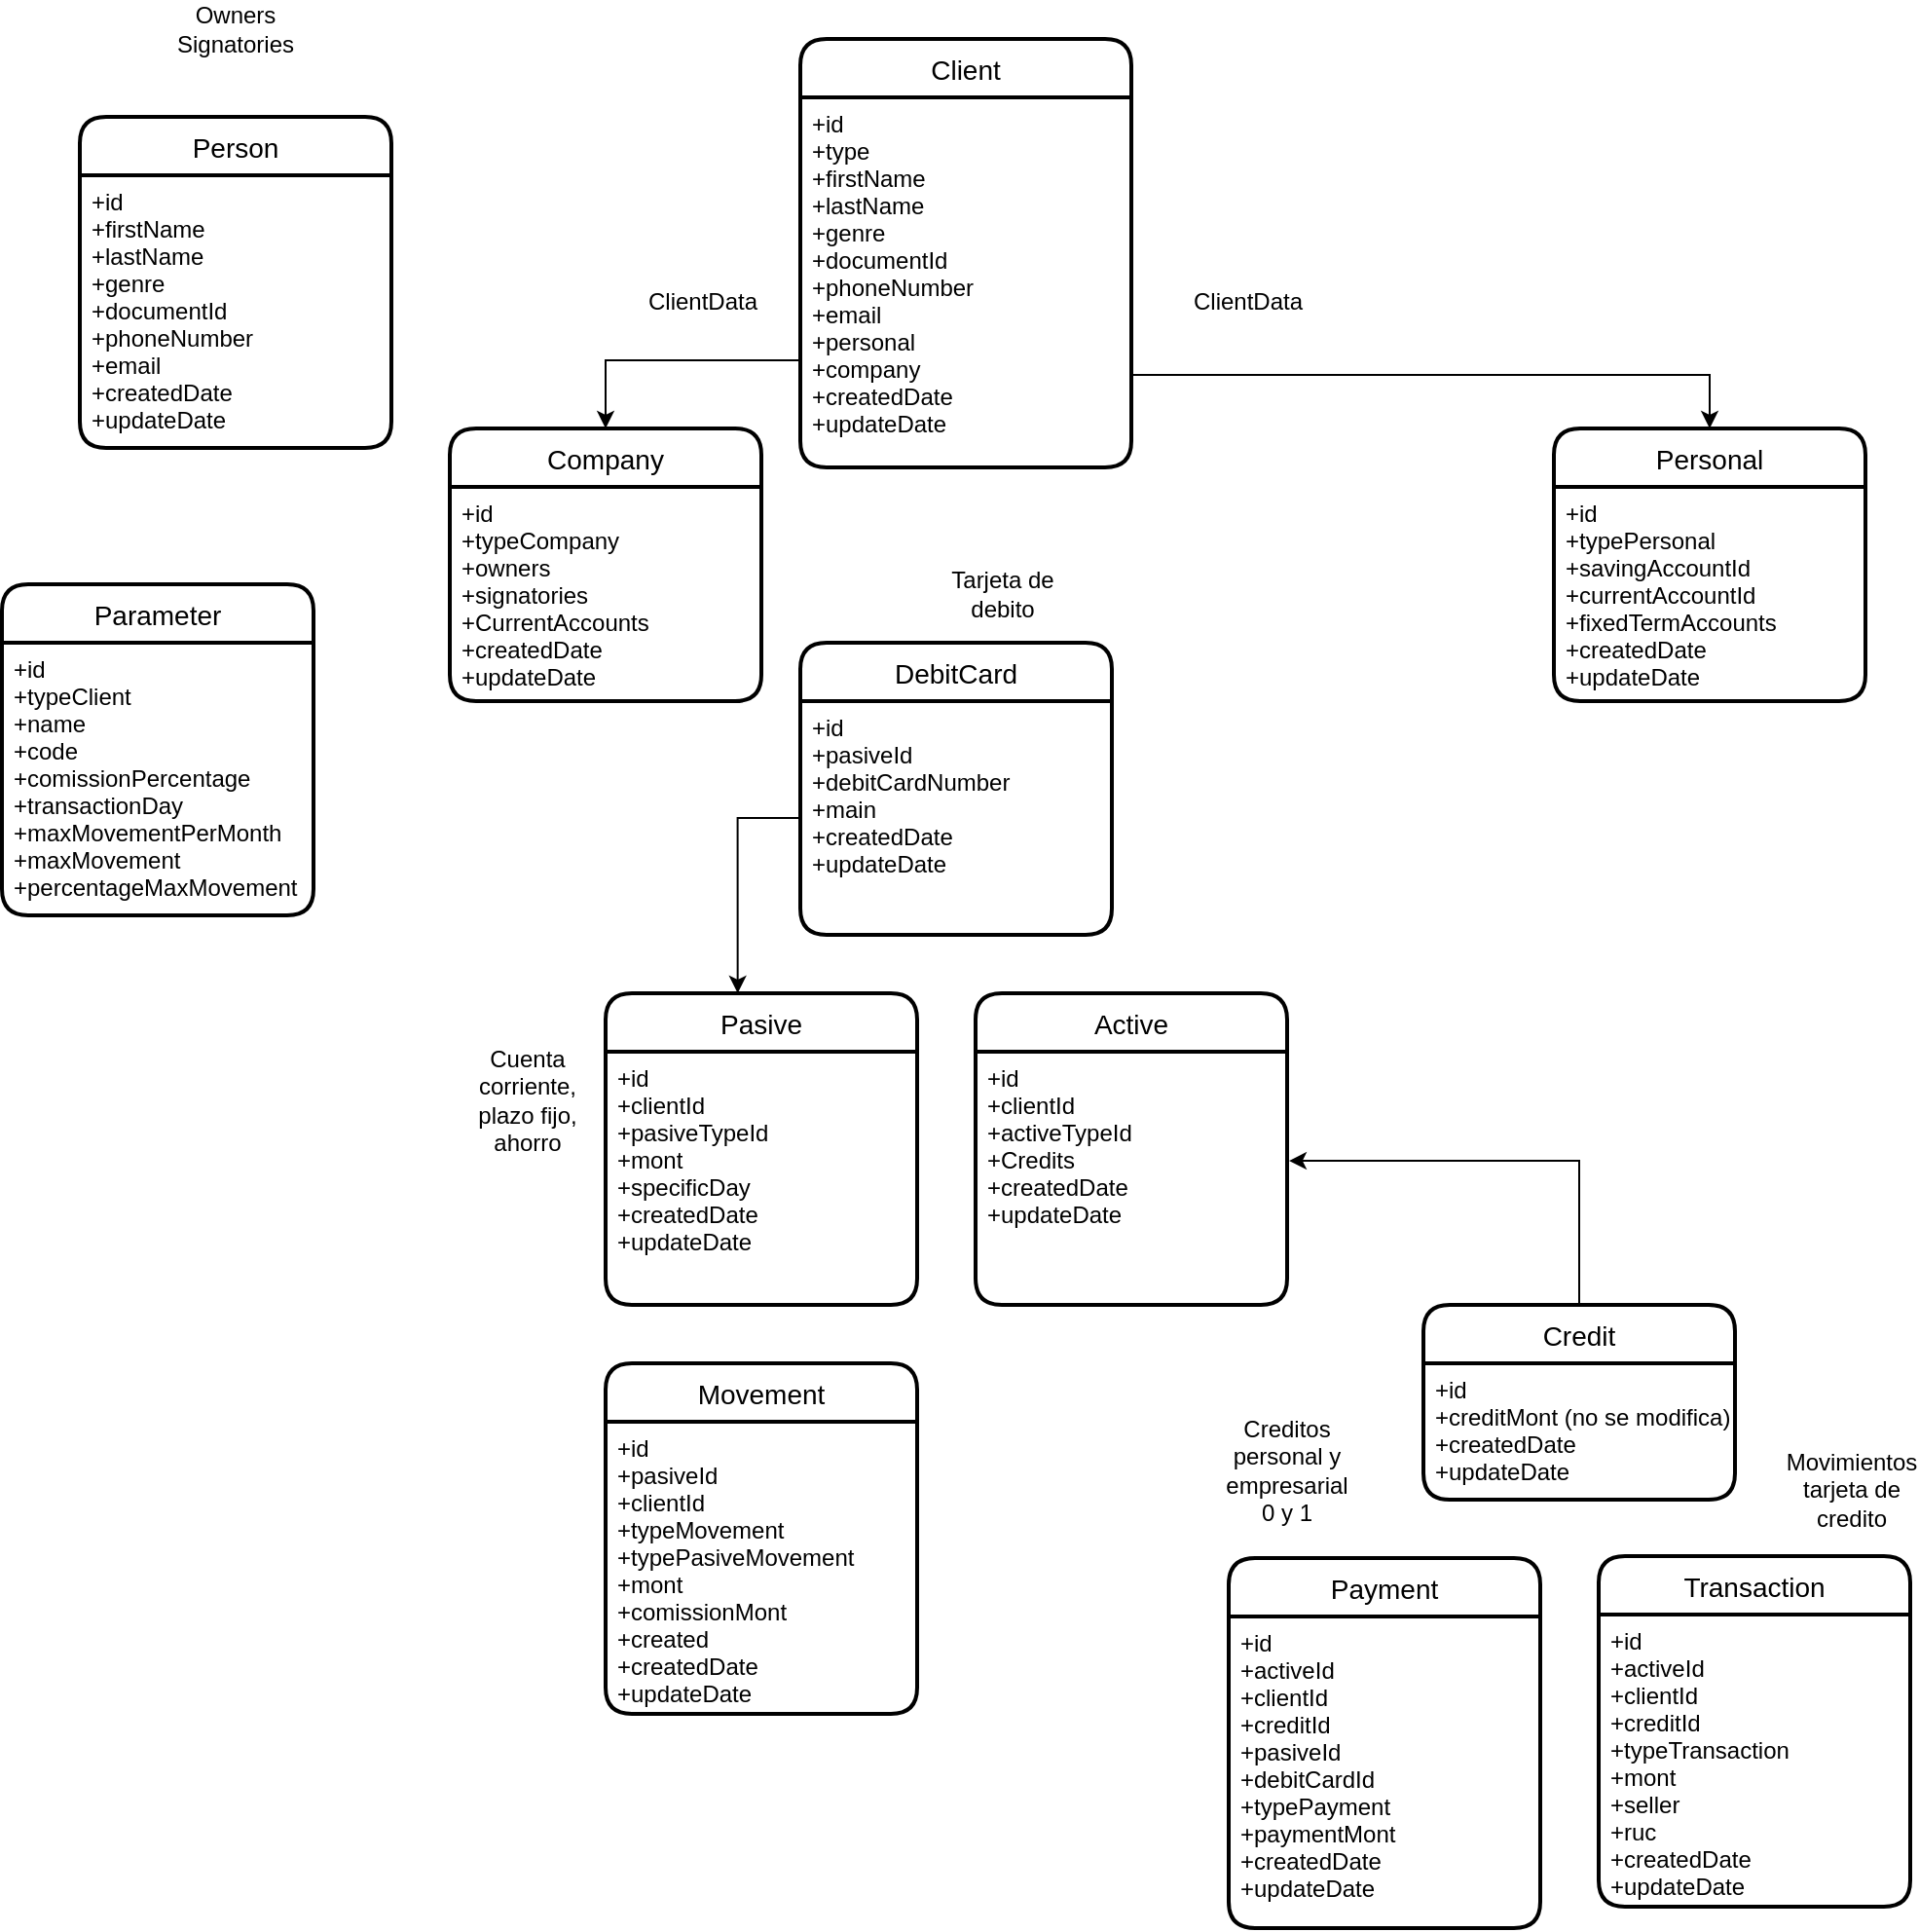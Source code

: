 <mxfile version="20.2.7" type="device" pages="4"><diagram id="omuaSJ0siyAIKUqH3UHu" name="Datos"><mxGraphModel dx="1935" dy="482" grid="1" gridSize="10" guides="1" tooltips="1" connect="1" arrows="1" fold="1" page="1" pageScale="1" pageWidth="827" pageHeight="1169" math="0" shadow="0"><root><mxCell id="0"/><mxCell id="1" parent="0"/><mxCell id="ndhe0c6cEdrRtykfHeMX-81" style="edgeStyle=orthogonalEdgeStyle;rounded=0;orthogonalLoop=1;jettySize=auto;html=1;exitX=0;exitY=0.75;exitDx=0;exitDy=0;entryX=0.5;entryY=0;entryDx=0;entryDy=0;" parent="1" source="ndhe0c6cEdrRtykfHeMX-49" target="ndhe0c6cEdrRtykfHeMX-76" edge="1"><mxGeometry relative="1" as="geometry"/></mxCell><mxCell id="ndhe0c6cEdrRtykfHeMX-49" value="Client" style="swimlane;childLayout=stackLayout;horizontal=1;startSize=30;horizontalStack=0;rounded=1;fontSize=14;fontStyle=0;strokeWidth=2;resizeParent=0;resizeLast=1;shadow=0;dashed=0;align=center;" parent="1" vertex="1"><mxGeometry x="280" y="210" width="170" height="220" as="geometry"/></mxCell><mxCell id="ndhe0c6cEdrRtykfHeMX-50" value="+id&#10;+type&#10;+firstName&#10;+lastName&#10;+genre&#10;+documentId&#10;+phoneNumber&#10;+email&#10;+personal&#10;+company&#10;+createdDate&#10;+updateDate&#10;" style="align=left;strokeColor=none;fillColor=none;spacingLeft=4;fontSize=12;verticalAlign=top;resizable=0;rotatable=0;part=1;" parent="ndhe0c6cEdrRtykfHeMX-49" vertex="1"><mxGeometry y="30" width="170" height="190" as="geometry"/></mxCell><mxCell id="-ac5fcYnfzVn6MVyRu91-4" style="edgeStyle=orthogonalEdgeStyle;rounded=0;orthogonalLoop=1;jettySize=auto;html=1;exitX=0.5;exitY=0;exitDx=0;exitDy=0;entryX=1.006;entryY=0.431;entryDx=0;entryDy=0;entryPerimeter=0;" parent="1" source="ndhe0c6cEdrRtykfHeMX-58" target="ndhe0c6cEdrRtykfHeMX-66" edge="1"><mxGeometry relative="1" as="geometry"/></mxCell><mxCell id="ndhe0c6cEdrRtykfHeMX-58" value="Credit" style="swimlane;childLayout=stackLayout;horizontal=1;startSize=30;horizontalStack=0;rounded=1;fontSize=14;fontStyle=0;strokeWidth=2;resizeParent=0;resizeLast=1;shadow=0;dashed=0;align=center;" parent="1" vertex="1"><mxGeometry x="600" y="860" width="160" height="100" as="geometry"/></mxCell><mxCell id="ndhe0c6cEdrRtykfHeMX-59" value="+id&#10;+creditMont (no se modifica)&#10;+createdDate&#10;+updateDate" style="align=left;strokeColor=none;fillColor=none;spacingLeft=4;fontSize=12;verticalAlign=top;resizable=0;rotatable=0;part=1;" parent="ndhe0c6cEdrRtykfHeMX-58" vertex="1"><mxGeometry y="30" width="160" height="70" as="geometry"/></mxCell><mxCell id="ndhe0c6cEdrRtykfHeMX-65" value="Active" style="swimlane;childLayout=stackLayout;horizontal=1;startSize=30;horizontalStack=0;rounded=1;fontSize=14;fontStyle=0;strokeWidth=2;resizeParent=0;resizeLast=1;shadow=0;dashed=0;align=center;fillColor=#FFFFFF;" parent="1" vertex="1"><mxGeometry x="370" y="700" width="160" height="160" as="geometry"/></mxCell><mxCell id="ndhe0c6cEdrRtykfHeMX-66" value="+id&#10;+clientId&#10;+activeTypeId&#10;+Credits&#10;+createdDate&#10;+updateDate&#10;" style="align=left;strokeColor=none;fillColor=none;spacingLeft=4;fontSize=12;verticalAlign=top;resizable=0;rotatable=0;part=1;" parent="ndhe0c6cEdrRtykfHeMX-65" vertex="1"><mxGeometry y="30" width="160" height="130" as="geometry"/></mxCell><mxCell id="ndhe0c6cEdrRtykfHeMX-69" value="Pasive" style="swimlane;childLayout=stackLayout;horizontal=1;startSize=30;horizontalStack=0;rounded=1;fontSize=14;fontStyle=0;strokeWidth=2;resizeParent=0;resizeLast=1;shadow=0;dashed=0;align=center;fillColor=#FFFFFF;" parent="1" vertex="1"><mxGeometry x="180" y="700" width="160" height="160" as="geometry"/></mxCell><mxCell id="ndhe0c6cEdrRtykfHeMX-70" value="+id&#10;+clientId&#10;+pasiveTypeId&#10;+mont&#10;+specificDay&#10;+createdDate&#10;+updateDate&#10;" style="align=left;strokeColor=none;fillColor=none;spacingLeft=4;fontSize=12;verticalAlign=top;resizable=0;rotatable=0;part=1;" parent="ndhe0c6cEdrRtykfHeMX-69" vertex="1"><mxGeometry y="30" width="160" height="130" as="geometry"/></mxCell><mxCell id="ndhe0c6cEdrRtykfHeMX-71" value="Movement" style="swimlane;childLayout=stackLayout;horizontal=1;startSize=30;horizontalStack=0;rounded=1;fontSize=14;fontStyle=0;strokeWidth=2;resizeParent=0;resizeLast=1;shadow=0;dashed=0;align=center;fillColor=#FFFFFF;" parent="1" vertex="1"><mxGeometry x="180" y="890" width="160" height="180" as="geometry"/></mxCell><mxCell id="ndhe0c6cEdrRtykfHeMX-72" value="+id&#10;+pasiveId&#10;+clientId&#10;+typeMovement&#10;+typePasiveMovement&#10;+mont&#10;+comissionMont&#10;+created&#10;+createdDate&#10;+updateDate" style="align=left;strokeColor=none;fillColor=none;spacingLeft=4;fontSize=12;verticalAlign=top;resizable=0;rotatable=0;part=1;" parent="ndhe0c6cEdrRtykfHeMX-71" vertex="1"><mxGeometry y="30" width="160" height="150" as="geometry"/></mxCell><mxCell id="ndhe0c6cEdrRtykfHeMX-76" value="Company" style="swimlane;childLayout=stackLayout;horizontal=1;startSize=30;horizontalStack=0;rounded=1;fontSize=14;fontStyle=0;strokeWidth=2;resizeParent=0;resizeLast=1;shadow=0;dashed=0;align=center;fillColor=#FFFFFF;" parent="1" vertex="1"><mxGeometry x="100" y="410" width="160" height="140" as="geometry"/></mxCell><mxCell id="ndhe0c6cEdrRtykfHeMX-77" value="+id&#10;+typeCompany&#10;+owners&#10;+signatories&#10;+CurrentAccounts&#10;+createdDate&#10;+updateDate" style="align=left;strokeColor=none;fillColor=none;spacingLeft=4;fontSize=12;verticalAlign=top;resizable=0;rotatable=0;part=1;" parent="ndhe0c6cEdrRtykfHeMX-76" vertex="1"><mxGeometry y="30" width="160" height="110" as="geometry"/></mxCell><mxCell id="ndhe0c6cEdrRtykfHeMX-78" value="Personal" style="swimlane;childLayout=stackLayout;horizontal=1;startSize=30;horizontalStack=0;rounded=1;fontSize=14;fontStyle=0;strokeWidth=2;resizeParent=0;resizeLast=1;shadow=0;dashed=0;align=center;fillColor=#FFFFFF;" parent="1" vertex="1"><mxGeometry x="667" y="410" width="160" height="140" as="geometry"/></mxCell><mxCell id="ndhe0c6cEdrRtykfHeMX-79" value="+id&#10;+typePersonal&#10;+savingAccountId&#10;+currentAccountId&#10;+fixedTermAccounts&#10;+createdDate&#10;+updateDate" style="align=left;strokeColor=none;fillColor=none;spacingLeft=4;fontSize=12;verticalAlign=top;resizable=0;rotatable=0;part=1;" parent="ndhe0c6cEdrRtykfHeMX-78" vertex="1"><mxGeometry y="30" width="160" height="110" as="geometry"/></mxCell><mxCell id="ndhe0c6cEdrRtykfHeMX-82" style="edgeStyle=orthogonalEdgeStyle;rounded=0;orthogonalLoop=1;jettySize=auto;html=1;exitX=1;exitY=0.75;exitDx=0;exitDy=0;entryX=0.5;entryY=0;entryDx=0;entryDy=0;" parent="1" source="ndhe0c6cEdrRtykfHeMX-50" target="ndhe0c6cEdrRtykfHeMX-78" edge="1"><mxGeometry relative="1" as="geometry"/></mxCell><mxCell id="ndhe0c6cEdrRtykfHeMX-83" value="Transaction" style="swimlane;childLayout=stackLayout;horizontal=1;startSize=30;horizontalStack=0;rounded=1;fontSize=14;fontStyle=0;strokeWidth=2;resizeParent=0;resizeLast=1;shadow=0;dashed=0;align=center;fillColor=#FFFFFF;" parent="1" vertex="1"><mxGeometry x="690" y="989" width="160" height="180" as="geometry"/></mxCell><mxCell id="ndhe0c6cEdrRtykfHeMX-84" value="+id&#10;+activeId&#10;+clientId&#10;+creditId&#10;+typeTransaction&#10;+mont&#10;+seller&#10;+ruc&#10;+createdDate&#10;+updateDate" style="align=left;strokeColor=none;fillColor=none;spacingLeft=4;fontSize=12;verticalAlign=top;resizable=0;rotatable=0;part=1;" parent="ndhe0c6cEdrRtykfHeMX-83" vertex="1"><mxGeometry y="30" width="160" height="150" as="geometry"/></mxCell><mxCell id="ndhe0c6cEdrRtykfHeMX-87" value="Person" style="swimlane;childLayout=stackLayout;horizontal=1;startSize=30;horizontalStack=0;rounded=1;fontSize=14;fontStyle=0;strokeWidth=2;resizeParent=0;resizeLast=1;shadow=0;dashed=0;align=center;fillColor=#FFFFFF;" parent="1" vertex="1"><mxGeometry x="-90" y="250" width="160" height="170" as="geometry"/></mxCell><mxCell id="ndhe0c6cEdrRtykfHeMX-88" value="+id&#10;+firstName&#10;+lastName&#10;+genre&#10;+documentId&#10;+phoneNumber&#10;+email&#10;+createdDate&#10;+updateDate" style="align=left;strokeColor=none;fillColor=none;spacingLeft=4;fontSize=12;verticalAlign=top;resizable=0;rotatable=0;part=1;" parent="ndhe0c6cEdrRtykfHeMX-87" vertex="1"><mxGeometry y="30" width="160" height="140" as="geometry"/></mxCell><mxCell id="ndhe0c6cEdrRtykfHeMX-90" value="Owners&lt;br&gt;Signatories" style="text;html=1;strokeColor=none;fillColor=none;align=center;verticalAlign=middle;whiteSpace=wrap;rounded=0;" parent="1" vertex="1"><mxGeometry x="-40" y="190" width="60" height="30" as="geometry"/></mxCell><mxCell id="RB3iRes-eeQbGvqpvh_d-6" value="Payment" style="swimlane;childLayout=stackLayout;horizontal=1;startSize=30;horizontalStack=0;rounded=1;fontSize=14;fontStyle=0;strokeWidth=2;resizeParent=0;resizeLast=1;shadow=0;dashed=0;align=center;" parent="1" vertex="1"><mxGeometry x="500" y="990" width="160" height="190" as="geometry"/></mxCell><mxCell id="RB3iRes-eeQbGvqpvh_d-7" value="+id&#10;+activeId&#10;+clientId&#10;+creditId&#10;+pasiveId&#10;+debitCardId&#10;+typePayment&#10;+paymentMont&#10;+createdDate&#10;+updateDate" style="align=left;strokeColor=none;fillColor=none;spacingLeft=4;fontSize=12;verticalAlign=top;resizable=0;rotatable=0;part=1;" parent="RB3iRes-eeQbGvqpvh_d-6" vertex="1"><mxGeometry y="30" width="160" height="160" as="geometry"/></mxCell><mxCell id="-ac5fcYnfzVn6MVyRu91-7" value="Parameter" style="swimlane;childLayout=stackLayout;horizontal=1;startSize=30;horizontalStack=0;rounded=1;fontSize=14;fontStyle=0;strokeWidth=2;resizeParent=0;resizeLast=1;shadow=0;dashed=0;align=center;fillColor=#FFFFFF;" parent="1" vertex="1"><mxGeometry x="-130" y="490" width="160" height="170" as="geometry"/></mxCell><mxCell id="-ac5fcYnfzVn6MVyRu91-8" value="+id&#10;+typeClient&#10;+name&#10;+code&#10;+comissionPercentage&#10;+transactionDay&#10;+maxMovementPerMonth&#10;+maxMovement&#10;+percentageMaxMovement" style="align=left;strokeColor=none;fillColor=none;spacingLeft=4;fontSize=12;verticalAlign=top;resizable=0;rotatable=0;part=1;" parent="-ac5fcYnfzVn6MVyRu91-7" vertex="1"><mxGeometry y="30" width="160" height="140" as="geometry"/></mxCell><mxCell id="cTvkO-yKQ_7w3FQSoPBx-1" value="ClientData" style="text;html=1;strokeColor=none;fillColor=none;align=center;verticalAlign=middle;whiteSpace=wrap;rounded=0;" parent="1" vertex="1"><mxGeometry x="200" y="330" width="60" height="30" as="geometry"/></mxCell><mxCell id="cTvkO-yKQ_7w3FQSoPBx-2" value="ClientData" style="text;html=1;strokeColor=none;fillColor=none;align=center;verticalAlign=middle;whiteSpace=wrap;rounded=0;" parent="1" vertex="1"><mxGeometry x="480" y="330" width="60" height="30" as="geometry"/></mxCell><mxCell id="4ToCrcBA6AvEk_0fzsOA-1" value="Tarjeta de debito" style="text;html=1;strokeColor=none;fillColor=none;align=center;verticalAlign=middle;whiteSpace=wrap;rounded=0;" parent="1" vertex="1"><mxGeometry x="353.5" y="480" width="60" height="30" as="geometry"/></mxCell><mxCell id="4ToCrcBA6AvEk_0fzsOA-2" value="Cuenta corriente, plazo fijo, ahorro" style="text;html=1;strokeColor=none;fillColor=none;align=center;verticalAlign=middle;whiteSpace=wrap;rounded=0;" parent="1" vertex="1"><mxGeometry x="110" y="740" width="60" height="30" as="geometry"/></mxCell><mxCell id="4ToCrcBA6AvEk_0fzsOA-3" value="DebitCard" style="swimlane;childLayout=stackLayout;horizontal=1;startSize=30;horizontalStack=0;rounded=1;fontSize=14;fontStyle=0;strokeWidth=2;resizeParent=0;resizeLast=1;shadow=0;dashed=0;align=center;fillColor=#FFFFFF;" parent="1" vertex="1"><mxGeometry x="280" y="520" width="160" height="150" as="geometry"/></mxCell><mxCell id="4ToCrcBA6AvEk_0fzsOA-4" value="+id&#10;+pasiveId&#10;+debitCardNumber&#10;+main&#10;+createdDate&#10;+updateDate" style="align=left;strokeColor=none;fillColor=none;spacingLeft=4;fontSize=12;verticalAlign=top;resizable=0;rotatable=0;part=1;" parent="4ToCrcBA6AvEk_0fzsOA-3" vertex="1"><mxGeometry y="30" width="160" height="120" as="geometry"/></mxCell><mxCell id="4ToCrcBA6AvEk_0fzsOA-5" style="edgeStyle=orthogonalEdgeStyle;rounded=0;orthogonalLoop=1;jettySize=auto;html=1;exitX=0;exitY=0.5;exitDx=0;exitDy=0;entryX=0.424;entryY=0;entryDx=0;entryDy=0;entryPerimeter=0;" parent="1" source="4ToCrcBA6AvEk_0fzsOA-4" target="ndhe0c6cEdrRtykfHeMX-69" edge="1"><mxGeometry relative="1" as="geometry"/></mxCell><mxCell id="4ToCrcBA6AvEk_0fzsOA-6" value="Creditos personal y empresarial 0 y 1" style="text;html=1;strokeColor=none;fillColor=none;align=center;verticalAlign=middle;whiteSpace=wrap;rounded=0;" parent="1" vertex="1"><mxGeometry x="500" y="930" width="60" height="30" as="geometry"/></mxCell><mxCell id="4ToCrcBA6AvEk_0fzsOA-8" value="Movimientos tarjeta de credito" style="text;html=1;strokeColor=none;fillColor=none;align=center;verticalAlign=middle;whiteSpace=wrap;rounded=0;" parent="1" vertex="1"><mxGeometry x="790" y="940" width="60" height="30" as="geometry"/></mxCell></root></mxGraphModel></diagram><diagram id="xKzj6Unur2LNxh3618Fb" name="Microservicios"><mxGraphModel dx="2131" dy="1736" grid="1" gridSize="10" guides="1" tooltips="1" connect="1" arrows="1" fold="1" page="1" pageScale="1" pageWidth="827" pageHeight="1169" math="0" shadow="0"><root><mxCell id="0"/><mxCell id="1" parent="0"/><mxCell id="anWezoIh6QLSYMVZtJLm-1" value="Github" style="ellipse;shape=cloud;whiteSpace=wrap;html=1;" parent="1" vertex="1"><mxGeometry x="224" y="435" width="120" height="80" as="geometry"/></mxCell><mxCell id="anWezoIh6QLSYMVZtJLm-2" value=".yml" style="text;html=1;strokeColor=none;fillColor=none;align=center;verticalAlign=middle;whiteSpace=wrap;rounded=0;" parent="1" vertex="1"><mxGeometry x="160" y="460" width="60" height="30" as="geometry"/></mxCell><mxCell id="RCsb7pNOo44VtZwaeQGA-13" style="edgeStyle=orthogonalEdgeStyle;rounded=0;orthogonalLoop=1;jettySize=auto;html=1;exitX=0.5;exitY=1;exitDx=0;exitDy=0;" parent="1" source="anWezoIh6QLSYMVZtJLm-3" target="anWezoIh6QLSYMVZtJLm-1" edge="1"><mxGeometry relative="1" as="geometry"/></mxCell><mxCell id="anWezoIh6QLSYMVZtJLm-3" value="Config Server" style="rounded=0;whiteSpace=wrap;html=1;" parent="1" vertex="1"><mxGeometry x="224" y="340" width="120" height="60" as="geometry"/></mxCell><mxCell id="RCsb7pNOo44VtZwaeQGA-25" style="edgeStyle=orthogonalEdgeStyle;rounded=0;orthogonalLoop=1;jettySize=auto;html=1;entryX=0;entryY=0.5;entryDx=0;entryDy=0;" parent="1" source="anWezoIh6QLSYMVZtJLm-4" target="anWezoIh6QLSYMVZtJLm-3" edge="1"><mxGeometry relative="1" as="geometry"/></mxCell><mxCell id="anWezoIh6QLSYMVZtJLm-4" value="eureka-server" style="rounded=0;whiteSpace=wrap;html=1;" parent="1" vertex="1"><mxGeometry x="120" y="160" width="120" height="60" as="geometry"/></mxCell><mxCell id="RCsb7pNOo44VtZwaeQGA-26" style="edgeStyle=orthogonalEdgeStyle;rounded=0;orthogonalLoop=1;jettySize=auto;html=1;entryX=0;entryY=0.5;entryDx=0;entryDy=0;" parent="1" source="anWezoIh6QLSYMVZtJLm-5" target="anWezoIh6QLSYMVZtJLm-3" edge="1"><mxGeometry relative="1" as="geometry"><Array as="points"><mxPoint x="80" y="30"/><mxPoint x="80" y="370"/></Array></mxGeometry></mxCell><mxCell id="RCsb7pNOo44VtZwaeQGA-34" style="edgeStyle=orthogonalEdgeStyle;rounded=0;orthogonalLoop=1;jettySize=auto;html=1;exitX=1;exitY=0.5;exitDx=0;exitDy=0;entryX=0;entryY=0.25;entryDx=0;entryDy=0;" parent="1" source="anWezoIh6QLSYMVZtJLm-5" target="RCsb7pNOo44VtZwaeQGA-31" edge="1"><mxGeometry relative="1" as="geometry"/></mxCell><mxCell id="anWezoIh6QLSYMVZtJLm-5" value="api-gateway" style="rounded=0;whiteSpace=wrap;html=1;" parent="1" vertex="1"><mxGeometry x="120" width="120" height="60" as="geometry"/></mxCell><mxCell id="anWezoIh6QLSYMVZtJLm-6" value="Person" style="rounded=0;whiteSpace=wrap;html=1;" parent="1" vertex="1"><mxGeometry x="520" y="-172" width="120" height="60" as="geometry"/></mxCell><mxCell id="anWezoIh6QLSYMVZtJLm-7" value="Client" style="rounded=0;whiteSpace=wrap;html=1;" parent="1" vertex="1"><mxGeometry x="520" y="-102" width="120" height="60" as="geometry"/></mxCell><mxCell id="anWezoIh6QLSYMVZtJLm-8" value="Active" style="rounded=0;whiteSpace=wrap;html=1;" parent="1" vertex="1"><mxGeometry x="520" y="-32" width="120" height="60" as="geometry"/></mxCell><mxCell id="anWezoIh6QLSYMVZtJLm-9" value="Pasive" style="rounded=0;whiteSpace=wrap;html=1;" parent="1" vertex="1"><mxGeometry x="520" y="38" width="120" height="60" as="geometry"/></mxCell><mxCell id="anWezoIh6QLSYMVZtJLm-10" value="Movement" style="rounded=0;whiteSpace=wrap;html=1;" parent="1" vertex="1"><mxGeometry x="520" y="108" width="120" height="60" as="geometry"/></mxCell><mxCell id="D-RM-YIr0pD2r-Ag6NJV-1" value="Parameter" style="rounded=0;whiteSpace=wrap;html=1;" parent="1" vertex="1"><mxGeometry x="520" y="178" width="120" height="60" as="geometry"/></mxCell><mxCell id="D-RM-YIr0pD2r-Ag6NJV-2" value="Payment" style="rounded=0;whiteSpace=wrap;html=1;" parent="1" vertex="1"><mxGeometry x="520" y="248" width="120" height="60" as="geometry"/></mxCell><mxCell id="D-RM-YIr0pD2r-Ag6NJV-3" value="Transaction" style="rounded=0;whiteSpace=wrap;html=1;" parent="1" vertex="1"><mxGeometry x="520" y="318" width="120" height="60" as="geometry"/></mxCell><mxCell id="D-RM-YIr0pD2r-Ag6NJV-4" value="DebitCard" style="rounded=0;whiteSpace=wrap;html=1;" parent="1" vertex="1"><mxGeometry x="520" y="388" width="120" height="60" as="geometry"/></mxCell><mxCell id="RCsb7pNOo44VtZwaeQGA-1" value="Report" style="rounded=0;whiteSpace=wrap;html=1;" parent="1" vertex="1"><mxGeometry x="520" y="458" width="120" height="60" as="geometry"/></mxCell><mxCell id="RCsb7pNOo44VtZwaeQGA-2" value="MongoDB" style="ellipse;whiteSpace=wrap;html=1;" parent="1" vertex="1"><mxGeometry x="720" y="210" width="120" height="80" as="geometry"/></mxCell><mxCell id="RCsb7pNOo44VtZwaeQGA-32" style="edgeStyle=orthogonalEdgeStyle;rounded=0;orthogonalLoop=1;jettySize=auto;html=1;exitX=1;exitY=0.5;exitDx=0;exitDy=0;entryX=0.5;entryY=0;entryDx=0;entryDy=0;" parent="1" source="RCsb7pNOo44VtZwaeQGA-31" target="RCsb7pNOo44VtZwaeQGA-2" edge="1"><mxGeometry relative="1" as="geometry"/></mxCell><mxCell id="RCsb7pNOo44VtZwaeQGA-33" style="edgeStyle=orthogonalEdgeStyle;rounded=0;orthogonalLoop=1;jettySize=auto;html=1;exitX=0;exitY=0.5;exitDx=0;exitDy=0;entryX=0.5;entryY=0;entryDx=0;entryDy=0;" parent="1" source="RCsb7pNOo44VtZwaeQGA-31" target="anWezoIh6QLSYMVZtJLm-3" edge="1"><mxGeometry relative="1" as="geometry"/></mxCell><mxCell id="RCsb7pNOo44VtZwaeQGA-35" style="edgeStyle=orthogonalEdgeStyle;rounded=0;orthogonalLoop=1;jettySize=auto;html=1;exitX=0;exitY=0.5;exitDx=0;exitDy=0;entryX=1;entryY=0.5;entryDx=0;entryDy=0;" parent="1" source="RCsb7pNOo44VtZwaeQGA-31" target="anWezoIh6QLSYMVZtJLm-4" edge="1"><mxGeometry relative="1" as="geometry"/></mxCell><mxCell id="sWOhwfor4EkZaiLGSyvJ-27" style="edgeStyle=orthogonalEdgeStyle;rounded=0;orthogonalLoop=1;jettySize=auto;html=1;entryX=1;entryY=0.5;entryDx=0;entryDy=0;" edge="1" parent="1" source="RCsb7pNOo44VtZwaeQGA-31" target="sWOhwfor4EkZaiLGSyvJ-25"><mxGeometry relative="1" as="geometry"><Array as="points"><mxPoint x="970" y="350"/><mxPoint x="970" y="708"/></Array></mxGeometry></mxCell><mxCell id="sWOhwfor4EkZaiLGSyvJ-28" style="edgeStyle=orthogonalEdgeStyle;rounded=0;orthogonalLoop=1;jettySize=auto;html=1;entryX=1;entryY=0.5;entryDx=0;entryDy=0;" edge="1" parent="1" source="RCsb7pNOo44VtZwaeQGA-31" target="sWOhwfor4EkZaiLGSyvJ-23"><mxGeometry relative="1" as="geometry"><Array as="points"><mxPoint x="970" y="350"/><mxPoint x="970" y="440"/></Array></mxGeometry></mxCell><mxCell id="sWOhwfor4EkZaiLGSyvJ-30" style="edgeStyle=orthogonalEdgeStyle;rounded=0;orthogonalLoop=1;jettySize=auto;html=1;exitX=1;exitY=0.5;exitDx=0;exitDy=0;entryX=1;entryY=0.5;entryDx=0;entryDy=0;" edge="1" parent="1" source="RCsb7pNOo44VtZwaeQGA-31" target="sWOhwfor4EkZaiLGSyvJ-29"><mxGeometry relative="1" as="geometry"><Array as="points"><mxPoint x="970" y="350"/><mxPoint x="970" y="810"/></Array></mxGeometry></mxCell><mxCell id="RCsb7pNOo44VtZwaeQGA-31" value="" style="rounded=0;whiteSpace=wrap;html=1;fillColor=none;" parent="1" vertex="1"><mxGeometry x="460" y="-290" width="230" height="1280" as="geometry"/></mxCell><mxCell id="RCsb7pNOo44VtZwaeQGA-36" value="Microservicios" style="text;html=1;strokeColor=none;fillColor=none;align=center;verticalAlign=middle;whiteSpace=wrap;rounded=0;" parent="1" vertex="1"><mxGeometry x="540" y="-242" width="60" height="30" as="geometry"/></mxCell><mxCell id="sWOhwfor4EkZaiLGSyvJ-1" value="Listado Puertos" style="swimlane;fontStyle=0;childLayout=stackLayout;horizontal=1;startSize=30;horizontalStack=0;resizeParent=1;resizeParentMax=0;resizeLast=0;collapsible=1;marginBottom=0;fillColor=#FFFFFF;" vertex="1" parent="1"><mxGeometry x="-360" y="50" width="140" height="480" as="geometry"/></mxCell><mxCell id="sWOhwfor4EkZaiLGSyvJ-2" value="Client : 8080" style="text;strokeColor=none;fillColor=none;align=left;verticalAlign=middle;spacingLeft=4;spacingRight=4;overflow=hidden;points=[[0,0.5],[1,0.5]];portConstraint=eastwest;rotatable=0;" vertex="1" parent="sWOhwfor4EkZaiLGSyvJ-1"><mxGeometry y="30" width="140" height="30" as="geometry"/></mxCell><mxCell id="sWOhwfor4EkZaiLGSyvJ-3" value="Person : 8081" style="text;strokeColor=none;fillColor=none;align=left;verticalAlign=middle;spacingLeft=4;spacingRight=4;overflow=hidden;points=[[0,0.5],[1,0.5]];portConstraint=eastwest;rotatable=0;" vertex="1" parent="sWOhwfor4EkZaiLGSyvJ-1"><mxGeometry y="60" width="140" height="30" as="geometry"/></mxCell><mxCell id="sWOhwfor4EkZaiLGSyvJ-4" value="Pasive :8082" style="text;strokeColor=none;fillColor=none;align=left;verticalAlign=middle;spacingLeft=4;spacingRight=4;overflow=hidden;points=[[0,0.5],[1,0.5]];portConstraint=eastwest;rotatable=0;" vertex="1" parent="sWOhwfor4EkZaiLGSyvJ-1"><mxGeometry y="90" width="140" height="30" as="geometry"/></mxCell><mxCell id="sWOhwfor4EkZaiLGSyvJ-5" value="Active :8083" style="text;strokeColor=none;fillColor=none;align=left;verticalAlign=middle;spacingLeft=4;spacingRight=4;overflow=hidden;points=[[0,0.5],[1,0.5]];portConstraint=eastwest;rotatable=0;" vertex="1" parent="sWOhwfor4EkZaiLGSyvJ-1"><mxGeometry y="120" width="140" height="30" as="geometry"/></mxCell><mxCell id="sWOhwfor4EkZaiLGSyvJ-6" value="Movement:8084" style="text;strokeColor=none;fillColor=none;align=left;verticalAlign=middle;spacingLeft=4;spacingRight=4;overflow=hidden;points=[[0,0.5],[1,0.5]];portConstraint=eastwest;rotatable=0;" vertex="1" parent="sWOhwfor4EkZaiLGSyvJ-1"><mxGeometry y="150" width="140" height="30" as="geometry"/></mxCell><mxCell id="sWOhwfor4EkZaiLGSyvJ-7" value="Payment:8085" style="text;strokeColor=none;fillColor=none;align=left;verticalAlign=middle;spacingLeft=4;spacingRight=4;overflow=hidden;points=[[0,0.5],[1,0.5]];portConstraint=eastwest;rotatable=0;" vertex="1" parent="sWOhwfor4EkZaiLGSyvJ-1"><mxGeometry y="180" width="140" height="30" as="geometry"/></mxCell><mxCell id="sWOhwfor4EkZaiLGSyvJ-8" value="Transactions:8086" style="text;strokeColor=none;fillColor=none;align=left;verticalAlign=middle;spacingLeft=4;spacingRight=4;overflow=hidden;points=[[0,0.5],[1,0.5]];portConstraint=eastwest;rotatable=0;" vertex="1" parent="sWOhwfor4EkZaiLGSyvJ-1"><mxGeometry y="210" width="140" height="30" as="geometry"/></mxCell><mxCell id="sWOhwfor4EkZaiLGSyvJ-9" value="Parameter:8087" style="text;strokeColor=none;fillColor=none;align=left;verticalAlign=middle;spacingLeft=4;spacingRight=4;overflow=hidden;points=[[0,0.5],[1,0.5]];portConstraint=eastwest;rotatable=0;" vertex="1" parent="sWOhwfor4EkZaiLGSyvJ-1"><mxGeometry y="240" width="140" height="30" as="geometry"/></mxCell><mxCell id="sWOhwfor4EkZaiLGSyvJ-10" value="DebitCard:8089" style="text;strokeColor=none;fillColor=none;align=left;verticalAlign=middle;spacingLeft=4;spacingRight=4;overflow=hidden;points=[[0,0.5],[1,0.5]];portConstraint=eastwest;rotatable=0;" vertex="1" parent="sWOhwfor4EkZaiLGSyvJ-1"><mxGeometry y="270" width="140" height="30" as="geometry"/></mxCell><mxCell id="sWOhwfor4EkZaiLGSyvJ-11" value="Report:8091" style="text;strokeColor=none;fillColor=none;align=left;verticalAlign=middle;spacingLeft=4;spacingRight=4;overflow=hidden;points=[[0,0.5],[1,0.5]];portConstraint=eastwest;rotatable=0;" vertex="1" parent="sWOhwfor4EkZaiLGSyvJ-1"><mxGeometry y="300" width="140" height="30" as="geometry"/></mxCell><mxCell id="sWOhwfor4EkZaiLGSyvJ-12" value="Person2:8092" style="text;strokeColor=none;fillColor=none;align=left;verticalAlign=middle;spacingLeft=4;spacingRight=4;overflow=hidden;points=[[0,0.5],[1,0.5]];portConstraint=eastwest;rotatable=0;" vertex="1" parent="sWOhwfor4EkZaiLGSyvJ-1"><mxGeometry y="330" width="140" height="30" as="geometry"/></mxCell><mxCell id="sWOhwfor4EkZaiLGSyvJ-13" value="Person4:8093" style="text;strokeColor=none;fillColor=none;align=left;verticalAlign=middle;spacingLeft=4;spacingRight=4;overflow=hidden;points=[[0,0.5],[1,0.5]];portConstraint=eastwest;rotatable=0;" vertex="1" parent="sWOhwfor4EkZaiLGSyvJ-1"><mxGeometry y="360" width="140" height="30" as="geometry"/></mxCell><mxCell id="sWOhwfor4EkZaiLGSyvJ-14" value="Wallet:8094" style="text;strokeColor=none;fillColor=none;align=left;verticalAlign=middle;spacingLeft=4;spacingRight=4;overflow=hidden;points=[[0,0.5],[1,0.5]];portConstraint=eastwest;rotatable=0;" vertex="1" parent="sWOhwfor4EkZaiLGSyvJ-1"><mxGeometry y="390" width="140" height="30" as="geometry"/></mxCell><mxCell id="sWOhwfor4EkZaiLGSyvJ-15" value="Transference:8095" style="text;strokeColor=none;fillColor=none;align=left;verticalAlign=middle;spacingLeft=4;spacingRight=4;overflow=hidden;points=[[0,0.5],[1,0.5]];portConstraint=eastwest;rotatable=0;" vertex="1" parent="sWOhwfor4EkZaiLGSyvJ-1"><mxGeometry y="420" width="140" height="30" as="geometry"/></mxCell><mxCell id="sWOhwfor4EkZaiLGSyvJ-16" value="Yanki:8096" style="text;strokeColor=none;fillColor=none;align=left;verticalAlign=middle;spacingLeft=4;spacingRight=4;overflow=hidden;points=[[0,0.5],[1,0.5]];portConstraint=eastwest;rotatable=0;" vertex="1" parent="sWOhwfor4EkZaiLGSyvJ-1"><mxGeometry y="450" width="140" height="30" as="geometry"/></mxCell><mxCell id="sWOhwfor4EkZaiLGSyvJ-26" style="edgeStyle=orthogonalEdgeStyle;rounded=0;orthogonalLoop=1;jettySize=auto;html=1;entryX=0;entryY=0.5;entryDx=0;entryDy=0;" edge="1" parent="1" source="sWOhwfor4EkZaiLGSyvJ-17" target="sWOhwfor4EkZaiLGSyvJ-24"><mxGeometry relative="1" as="geometry"/></mxCell><mxCell id="sWOhwfor4EkZaiLGSyvJ-17" value="Person2" style="rounded=0;whiteSpace=wrap;html=1;" vertex="1" parent="1"><mxGeometry x="520" y="528" width="120" height="60" as="geometry"/></mxCell><mxCell id="sWOhwfor4EkZaiLGSyvJ-18" value="Person4" style="rounded=0;whiteSpace=wrap;html=1;" vertex="1" parent="1"><mxGeometry x="520" y="598" width="120" height="60" as="geometry"/></mxCell><mxCell id="sWOhwfor4EkZaiLGSyvJ-20" value="Wallet" style="rounded=0;whiteSpace=wrap;html=1;" vertex="1" parent="1"><mxGeometry x="520" y="668" width="120" height="60" as="geometry"/></mxCell><mxCell id="sWOhwfor4EkZaiLGSyvJ-21" value="Transference" style="rounded=0;whiteSpace=wrap;html=1;" vertex="1" parent="1"><mxGeometry x="520" y="738" width="120" height="60" as="geometry"/></mxCell><mxCell id="sWOhwfor4EkZaiLGSyvJ-22" value="Yanki" style="rounded=0;whiteSpace=wrap;html=1;" vertex="1" parent="1"><mxGeometry x="520" y="810" width="120" height="60" as="geometry"/></mxCell><mxCell id="sWOhwfor4EkZaiLGSyvJ-23" value="Redis" style="ellipse;whiteSpace=wrap;html=1;" vertex="1" parent="1"><mxGeometry x="730" y="400" width="120" height="80" as="geometry"/></mxCell><mxCell id="sWOhwfor4EkZaiLGSyvJ-24" value="PostgresSql" style="ellipse;whiteSpace=wrap;html=1;" vertex="1" parent="1"><mxGeometry x="730" y="518" width="120" height="80" as="geometry"/></mxCell><mxCell id="sWOhwfor4EkZaiLGSyvJ-25" value="Kafka" style="ellipse;whiteSpace=wrap;html=1;" vertex="1" parent="1"><mxGeometry x="730" y="668" width="120" height="80" as="geometry"/></mxCell><mxCell id="sWOhwfor4EkZaiLGSyvJ-29" value="SonarQube" style="ellipse;whiteSpace=wrap;html=1;" vertex="1" parent="1"><mxGeometry x="730" y="770" width="120" height="80" as="geometry"/></mxCell></root></mxGraphModel></diagram><diagram id="zE9B0irZ7d8pq4a_TWPD" name="Avance4"><mxGraphModel dx="1935" dy="482" grid="1" gridSize="10" guides="1" tooltips="1" connect="1" arrows="1" fold="1" page="1" pageScale="1" pageWidth="827" pageHeight="1169" math="0" shadow="0"><root><mxCell id="0"/><mxCell id="1" parent="0"/><mxCell id="LLfn7iRYNqxzGsrNUOWG-1" value="Monedero" style="swimlane;childLayout=stackLayout;horizontal=1;startSize=30;horizontalStack=0;rounded=1;fontSize=14;fontStyle=0;strokeWidth=2;resizeParent=0;resizeLast=1;shadow=0;dashed=0;align=center;fillColor=#FFFFFF;" parent="1" vertex="1"><mxGeometry x="70" y="60" width="160" height="170" as="geometry"/></mxCell><mxCell id="LLfn7iRYNqxzGsrNUOWG-2" value="id string&#10;DNI string&#10;celular string&#10;correo string&#10;bootcoins float&#10;idYanki" style="align=left;strokeColor=none;fillColor=none;spacingLeft=4;fontSize=12;verticalAlign=top;resizable=0;rotatable=0;part=1;" parent="LLfn7iRYNqxzGsrNUOWG-1" vertex="1"><mxGeometry y="30" width="160" height="140" as="geometry"/></mxCell><mxCell id="LLfn7iRYNqxzGsrNUOWG-3" value="Transferencia" style="swimlane;childLayout=stackLayout;horizontal=1;startSize=30;horizontalStack=0;rounded=1;fontSize=14;fontStyle=0;strokeWidth=2;resizeParent=0;resizeLast=1;shadow=0;dashed=0;align=center;fillColor=#FFFFFF;" parent="1" vertex="1"><mxGeometry x="294" y="60" width="240" height="170" as="geometry"/></mxCell><mxCell id="LLfn7iRYNqxzGsrNUOWG-4" value="id&#10;numero_transaccion&#10;emisor { idMonedero, celular}&#10;receptor { idMonedero, celular}&#10;bootcoins&#10;tipo_transferencia (compra/venta)&#10;status = En proceso, Validando, &#10;ProcesoPago, Aceptado" style="align=left;strokeColor=none;fillColor=none;spacingLeft=4;fontSize=12;verticalAlign=top;resizable=0;rotatable=0;part=1;" parent="LLfn7iRYNqxzGsrNUOWG-3" vertex="1"><mxGeometry y="30" width="240" height="140" as="geometry"/></mxCell><mxCell id="LLfn7iRYNqxzGsrNUOWG-5" value="Yanki" style="swimlane;childLayout=stackLayout;horizontal=1;startSize=30;horizontalStack=0;rounded=1;fontSize=14;fontStyle=0;strokeWidth=2;resizeParent=0;resizeLast=1;shadow=0;dashed=0;align=center;fillColor=#FFFFFF;" parent="1" vertex="1"><mxGeometry x="610" y="60" width="160" height="170" as="geometry"/></mxCell><mxCell id="LLfn7iRYNqxzGsrNUOWG-6" value="id&#10;DNI&#10;celular&#10;correo&#10;monto" style="align=left;strokeColor=none;fillColor=none;spacingLeft=4;fontSize=12;verticalAlign=top;resizable=0;rotatable=0;part=1;" parent="LLfn7iRYNqxzGsrNUOWG-5" vertex="1"><mxGeometry y="30" width="160" height="140" as="geometry"/></mxCell><mxCell id="LLfn7iRYNqxzGsrNUOWG-7" value="Tasa Venta : 5.5&amp;nbsp;" style="text;html=1;strokeColor=none;fillColor=none;align=center;verticalAlign=middle;whiteSpace=wrap;rounded=0;" parent="1" vertex="1"><mxGeometry x="450" y="250" width="150" height="30" as="geometry"/></mxCell><mxCell id="LLfn7iRYNqxzGsrNUOWG-8" value="Tasa Compra: 5&amp;nbsp;" style="text;html=1;strokeColor=none;fillColor=none;align=center;verticalAlign=middle;whiteSpace=wrap;rounded=0;" parent="1" vertex="1"><mxGeometry x="450" y="280" width="150" height="30" as="geometry"/></mxCell><mxCell id="LLfn7iRYNqxzGsrNUOWG-10" value="RegistrarTransferencia/idMonedero/bootcoins/tipo_transferencia" style="text;html=1;strokeColor=none;fillColor=none;align=center;verticalAlign=middle;whiteSpace=wrap;rounded=0;" parent="1" vertex="1"><mxGeometry x="300" y="310" width="260" height="30" as="geometry"/></mxCell><mxCell id="LLfn7iRYNqxzGsrNUOWG-18" value="TomarTransferencia/idTransacion/idMonedero" style="text;html=1;strokeColor=none;fillColor=none;align=center;verticalAlign=middle;whiteSpace=wrap;rounded=0;" parent="1" vertex="1"><mxGeometry x="280" y="390" width="270" height="30" as="geometry"/></mxCell><mxCell id="LLfn7iRYNqxzGsrNUOWG-20" value="" style="endArrow=classic;html=1;rounded=0;" parent="1" edge="1"><mxGeometry width="50" height="50" relative="1" as="geometry"><mxPoint x="280" y="550" as="sourcePoint"/><mxPoint x="170" y="540" as="targetPoint"/></mxGeometry></mxCell><mxCell id="LLfn7iRYNqxzGsrNUOWG-21" value="IdEmisor,IdReceptor bootcoins, idTransferencia, tipo_transferencia" style="text;html=1;strokeColor=none;fillColor=none;align=center;verticalAlign=middle;whiteSpace=wrap;rounded=0;" parent="1" vertex="1"><mxGeometry x="185" y="480" width="130" height="30" as="geometry"/></mxCell><mxCell id="LLfn7iRYNqxzGsrNUOWG-22" value="" style="endArrow=classic;html=1;rounded=0;" parent="1" edge="1"><mxGeometry width="50" height="50" relative="1" as="geometry"><mxPoint x="180" y="600" as="sourcePoint"/><mxPoint x="300" y="610" as="targetPoint"/></mxGeometry></mxCell><mxCell id="LLfn7iRYNqxzGsrNUOWG-23" value="Validar Existencia" style="text;html=1;strokeColor=none;fillColor=none;align=center;verticalAlign=middle;whiteSpace=wrap;rounded=0;" parent="1" vertex="1"><mxGeometry x="180" y="250" width="60" height="30" as="geometry"/></mxCell><mxCell id="LLfn7iRYNqxzGsrNUOWG-24" value="IDTransferencia, boolean" style="text;html=1;strokeColor=none;fillColor=none;align=center;verticalAlign=middle;whiteSpace=wrap;rounded=0;" parent="1" vertex="1"><mxGeometry x="210" y="570" width="60" height="30" as="geometry"/></mxCell><mxCell id="LLfn7iRYNqxzGsrNUOWG-27" value="Usuario A registra&amp;nbsp;&lt;span style=&quot;text-align: left;&quot;&gt;{ idMonedero, celular}&lt;/span&gt;" style="text;html=1;strokeColor=none;fillColor=none;align=center;verticalAlign=middle;whiteSpace=wrap;rounded=0;" parent="1" vertex="1"><mxGeometry x="474" y="350" width="186" height="30" as="geometry"/></mxCell><mxCell id="LLfn7iRYNqxzGsrNUOWG-28" value="Usuario B registra&amp;nbsp;&lt;span style=&quot;text-align: left;&quot;&gt;{ idMonedero, celular}&lt;/span&gt;" style="text;html=1;strokeColor=none;fillColor=none;align=center;verticalAlign=middle;whiteSpace=wrap;rounded=0;" parent="1" vertex="1"><mxGeometry x="484" y="420" width="186" height="30" as="geometry"/></mxCell><mxCell id="LLfn7iRYNqxzGsrNUOWG-29" value="GenerarTransferencia/idTransacion" style="text;html=1;strokeColor=none;fillColor=none;align=center;verticalAlign=middle;whiteSpace=wrap;rounded=0;" parent="1" vertex="1"><mxGeometry x="284" y="450" width="270" height="30" as="geometry"/></mxCell><mxCell id="LLfn7iRYNqxzGsrNUOWG-30" value="Usuario A" style="text;html=1;strokeColor=none;fillColor=none;align=center;verticalAlign=middle;whiteSpace=wrap;rounded=0;" parent="1" vertex="1"><mxGeometry x="490" y="480" width="60" height="30" as="geometry"/></mxCell><mxCell id="LLfn7iRYNqxzGsrNUOWG-32" value="" style="endArrow=classic;html=1;rounded=0;" parent="1" edge="1"><mxGeometry width="50" height="50" relative="1" as="geometry"><mxPoint x="390" y="660" as="sourcePoint"/><mxPoint x="630" y="610" as="targetPoint"/></mxGeometry></mxCell><mxCell id="LLfn7iRYNqxzGsrNUOWG-33" value="Realizar pago" style="text;html=1;strokeColor=none;fillColor=none;align=center;verticalAlign=middle;whiteSpace=wrap;rounded=0;" parent="1" vertex="1"><mxGeometry x="474" y="600" width="60" height="30" as="geometry"/></mxCell><mxCell id="LLfn7iRYNqxzGsrNUOWG-34" value="" style="endArrow=classic;html=1;rounded=0;" parent="1" edge="1"><mxGeometry width="50" height="50" relative="1" as="geometry"><mxPoint x="680" y="670" as="sourcePoint"/><mxPoint x="440" y="730" as="targetPoint"/></mxGeometry></mxCell><mxCell id="LLfn7iRYNqxzGsrNUOWG-36" value="RealizarOperacion" style="text;html=1;strokeColor=none;fillColor=none;align=center;verticalAlign=middle;whiteSpace=wrap;rounded=0;" parent="1" vertex="1"><mxGeometry x="670" y="620" width="60" height="30" as="geometry"/></mxCell><mxCell id="LLfn7iRYNqxzGsrNUOWG-37" value="idtransancion,celularEmisor, celularReceptor,tipo_transferencia&lt;br&gt;&amp;nbsp;monto" style="text;html=1;strokeColor=none;fillColor=none;align=center;verticalAlign=middle;whiteSpace=wrap;rounded=0;" parent="1" vertex="1"><mxGeometry x="570" y="555" width="60" height="30" as="geometry"/></mxCell><mxCell id="LLfn7iRYNqxzGsrNUOWG-38" value="idTransacion, boolean" style="text;html=1;strokeColor=none;fillColor=none;align=center;verticalAlign=middle;whiteSpace=wrap;rounded=0;" parent="1" vertex="1"><mxGeometry x="537" y="670" width="60" height="30" as="geometry"/></mxCell><mxCell id="LLfn7iRYNqxzGsrNUOWG-39" value="Ok" style="text;html=1;strokeColor=none;fillColor=none;align=center;verticalAlign=middle;whiteSpace=wrap;rounded=0;" parent="1" vertex="1"><mxGeometry x="385" y="730" width="60" height="30" as="geometry"/></mxCell><mxCell id="LLfn7iRYNqxzGsrNUOWG-40" value="EstadoTransferencia/idTransferencia" style="text;html=1;strokeColor=none;fillColor=none;align=center;verticalAlign=middle;whiteSpace=wrap;rounded=0;" parent="1" vertex="1"><mxGeometry x="424" y="850" width="60" height="30" as="geometry"/></mxCell><mxCell id="LLfn7iRYNqxzGsrNUOWG-41" value="Usuario A&amp;nbsp; disminuye" style="text;html=1;strokeColor=none;fillColor=none;align=center;verticalAlign=middle;whiteSpace=wrap;rounded=0;" parent="1" vertex="1"><mxGeometry x="750" y="585" width="60" height="30" as="geometry"/></mxCell><mxCell id="LLfn7iRYNqxzGsrNUOWG-42" value="Usuario B aumenta" style="text;html=1;strokeColor=none;fillColor=none;align=center;verticalAlign=middle;whiteSpace=wrap;rounded=0;" parent="1" vertex="1"><mxGeometry x="750" y="650" width="60" height="30" as="geometry"/></mxCell><mxCell id="LLfn7iRYNqxzGsrNUOWG-43" value="Usuario A cuenta con el monto bool = true, sino false" style="text;html=1;strokeColor=none;fillColor=none;align=center;verticalAlign=middle;whiteSpace=wrap;rounded=0;" parent="1" vertex="1"><mxGeometry x="740" y="460" width="60" height="30" as="geometry"/></mxCell><mxCell id="LLfn7iRYNqxzGsrNUOWG-44" value="" style="endArrow=classic;html=1;rounded=0;" parent="1" edge="1"><mxGeometry width="50" height="50" relative="1" as="geometry"><mxPoint x="340" y="755" as="sourcePoint"/><mxPoint x="160" y="760" as="targetPoint"/></mxGeometry></mxCell><mxCell id="LLfn7iRYNqxzGsrNUOWG-45" value="Usuario A&amp;nbsp; aumenta" style="text;html=1;strokeColor=none;fillColor=none;align=center;verticalAlign=middle;whiteSpace=wrap;rounded=0;" parent="1" vertex="1"><mxGeometry x="70" y="770" width="60" height="30" as="geometry"/></mxCell><mxCell id="LLfn7iRYNqxzGsrNUOWG-46" value="Usuario B disminuye" style="text;html=1;strokeColor=none;fillColor=none;align=center;verticalAlign=middle;whiteSpace=wrap;rounded=0;" parent="1" vertex="1"><mxGeometry x="70" y="730" width="60" height="30" as="geometry"/></mxCell><mxCell id="LLfn7iRYNqxzGsrNUOWG-47" value="Validar que tenga bootcoins" style="text;html=1;strokeColor=none;fillColor=none;align=center;verticalAlign=middle;whiteSpace=wrap;rounded=0;" parent="1" vertex="1"><mxGeometry x="90" y="530" width="60" height="30" as="geometry"/></mxCell><mxCell id="LLfn7iRYNqxzGsrNUOWG-48" value="Actualiza bootcoins" style="text;html=1;strokeColor=none;fillColor=none;align=center;verticalAlign=middle;whiteSpace=wrap;rounded=0;" parent="1" vertex="1"><mxGeometry x="80" y="690" width="60" height="30" as="geometry"/></mxCell><mxCell id="LLfn7iRYNqxzGsrNUOWG-50" value="idReceptor, idEmisor, bootcoins,tipo_transferencia" style="text;html=1;strokeColor=none;fillColor=none;align=center;verticalAlign=middle;whiteSpace=wrap;rounded=0;" parent="1" vertex="1"><mxGeometry x="220" y="710" width="60" height="30" as="geometry"/></mxCell><mxCell id="LLfn7iRYNqxzGsrNUOWG-54" value="UsuarioA quiere comprar&lt;br&gt;Usuario B quiere vender" style="text;html=1;strokeColor=none;fillColor=none;align=center;verticalAlign=middle;whiteSpace=wrap;rounded=0;" parent="1" vertex="1"><mxGeometry x="30" y="310" width="60" height="30" as="geometry"/></mxCell><mxCell id="LLfn7iRYNqxzGsrNUOWG-55" value="Compra : 5" style="text;html=1;strokeColor=none;fillColor=none;align=center;verticalAlign=middle;whiteSpace=wrap;rounded=0;" parent="1" vertex="1"><mxGeometry x="100" y="310" width="60" height="30" as="geometry"/></mxCell><mxCell id="LLfn7iRYNqxzGsrNUOWG-56" value="UsuarioA quiere vender&lt;br&gt;Usuario B quiere comprar" style="text;html=1;strokeColor=none;fillColor=none;align=center;verticalAlign=middle;whiteSpace=wrap;rounded=0;" parent="1" vertex="1"><mxGeometry x="30" y="410" width="60" height="30" as="geometry"/></mxCell><mxCell id="LLfn7iRYNqxzGsrNUOWG-57" value="Venta :5.5" style="text;html=1;strokeColor=none;fillColor=none;align=center;verticalAlign=middle;whiteSpace=wrap;rounded=0;" parent="1" vertex="1"><mxGeometry x="110" y="410" width="60" height="30" as="geometry"/></mxCell><mxCell id="LLfn7iRYNqxzGsrNUOWG-59" value="template&lt;br&gt;template.send()" style="text;html=1;strokeColor=#0000FF;fillColor=none;align=center;verticalAlign=middle;whiteSpace=wrap;rounded=0;" parent="1" vertex="1"><mxGeometry x="330" y="525" width="60" height="30" as="geometry"/></mxCell><mxCell id="LLfn7iRYNqxzGsrNUOWG-60" value="void listener()" style="text;html=1;strokeColor=#0000FF;fillColor=none;align=center;verticalAlign=middle;whiteSpace=wrap;rounded=0;" parent="1" vertex="1"><mxGeometry x="10" y="525" width="60" height="30" as="geometry"/></mxCell><mxCell id="LLfn7iRYNqxzGsrNUOWG-61" value="template&lt;br&gt;template.send()" style="text;html=1;strokeColor=none;fillColor=none;align=center;verticalAlign=middle;whiteSpace=wrap;rounded=0;" parent="1" vertex="1"><mxGeometry x="10" y="570" width="60" height="30" as="geometry"/></mxCell><mxCell id="LLfn7iRYNqxzGsrNUOWG-62" value="void listener()" style="text;html=1;strokeColor=#0000FF;fillColor=none;align=center;verticalAlign=middle;whiteSpace=wrap;rounded=0;" parent="1" vertex="1"><mxGeometry x="340" y="580" width="60" height="30" as="geometry"/></mxCell><mxCell id="LLfn7iRYNqxzGsrNUOWG-63" value="8094" style="text;html=1;strokeColor=none;fillColor=none;align=center;verticalAlign=middle;whiteSpace=wrap;rounded=0;" parent="1" vertex="1"><mxGeometry x="140" y="20" width="60" height="30" as="geometry"/></mxCell><mxCell id="LLfn7iRYNqxzGsrNUOWG-64" value="8095" style="text;html=1;strokeColor=none;fillColor=none;align=center;verticalAlign=middle;whiteSpace=wrap;rounded=0;" parent="1" vertex="1"><mxGeometry x="385" y="10" width="60" height="30" as="geometry"/></mxCell><mxCell id="LLfn7iRYNqxzGsrNUOWG-65" value="8096" style="text;html=1;strokeColor=none;fillColor=none;align=center;verticalAlign=middle;whiteSpace=wrap;rounded=0;" parent="1" vertex="1"><mxGeometry x="600" y="10" width="60" height="30" as="geometry"/></mxCell></root></mxGraphModel></diagram><diagram id="TNZGe0k1C8H6P7z6a6fy" name="Página-4"><mxGraphModel dx="1108" dy="482" grid="1" gridSize="10" guides="1" tooltips="1" connect="1" arrows="1" fold="1" page="1" pageScale="1" pageWidth="827" pageHeight="1169" math="0" shadow="0"><root><mxCell id="0"/><mxCell id="1" parent="0"/><mxCell id="ubRWJtNoBA0ZoHLxNST2-1" value="Wallet" style="swimlane;childLayout=stackLayout;horizontal=1;startSize=30;horizontalStack=0;rounded=1;fontSize=14;fontStyle=0;strokeWidth=2;resizeParent=0;resizeLast=1;shadow=0;dashed=0;align=center;fillColor=#FFFFFF;" parent="1" vertex="1"><mxGeometry x="70" y="60" width="160" height="170" as="geometry"/></mxCell><mxCell id="VOi7E9NfWZaj8iKG5WWZ-1" value="Transference" style="swimlane;childLayout=stackLayout;horizontal=1;startSize=30;horizontalStack=0;rounded=1;fontSize=14;fontStyle=0;strokeWidth=2;resizeParent=0;resizeLast=1;shadow=0;dashed=0;align=center;fillColor=#FFFFFF;" parent="1" vertex="1"><mxGeometry x="294" y="60" width="240" height="170" as="geometry"/></mxCell><mxCell id="iid98JujK0YTIbt3jijK-1" value="Yanki" style="swimlane;childLayout=stackLayout;horizontal=1;startSize=30;horizontalStack=0;rounded=1;fontSize=14;fontStyle=0;strokeWidth=2;resizeParent=0;resizeLast=1;shadow=0;dashed=0;align=center;fillColor=#FFFFFF;" parent="1" vertex="1"><mxGeometry x="610" y="60" width="160" height="170" as="geometry"/></mxCell><mxCell id="iid98JujK0YTIbt3jijK-3" value="" style="endArrow=classic;html=1;rounded=0;" parent="1" edge="1"><mxGeometry width="50" height="50" relative="1" as="geometry"><mxPoint x="320" y="310" as="sourcePoint"/><mxPoint x="190" y="300" as="targetPoint"/></mxGeometry></mxCell><mxCell id="iid98JujK0YTIbt3jijK-5" value="" style="endArrow=classic;html=1;rounded=0;" parent="1" edge="1"><mxGeometry width="50" height="50" relative="1" as="geometry"><mxPoint x="530" y="300" as="sourcePoint"/><mxPoint x="650" y="310" as="targetPoint"/></mxGeometry></mxCell><mxCell id="iid98JujK0YTIbt3jijK-6" value="wallet-check" style="text;html=1;strokeColor=none;fillColor=none;align=center;verticalAlign=middle;whiteSpace=wrap;rounded=0;" parent="1" vertex="1"><mxGeometry x="100" y="290" width="60" height="30" as="geometry"/></mxCell><mxCell id="iid98JujK0YTIbt3jijK-7" value="wallet-update" style="text;html=1;strokeColor=none;fillColor=none;align=center;verticalAlign=middle;whiteSpace=wrap;rounded=0;" parent="1" vertex="1"><mxGeometry x="100" y="340" width="60" height="30" as="geometry"/></mxCell><mxCell id="iid98JujK0YTIbt3jijK-8" value="listeners" style="text;html=1;strokeColor=none;fillColor=none;align=center;verticalAlign=middle;whiteSpace=wrap;rounded=0;" parent="1" vertex="1"><mxGeometry x="110" y="250" width="60" height="30" as="geometry"/></mxCell><mxCell id="iid98JujK0YTIbt3jijK-9" value="" style="endArrow=classic;html=1;rounded=0;" parent="1" edge="1"><mxGeometry width="50" height="50" relative="1" as="geometry"><mxPoint x="190" y="390" as="sourcePoint"/><mxPoint x="340" y="370" as="targetPoint"/></mxGeometry></mxCell><mxCell id="iid98JujK0YTIbt3jijK-10" value="listeners" style="text;html=1;strokeColor=none;fillColor=none;align=center;verticalAlign=middle;whiteSpace=wrap;rounded=0;" parent="1" vertex="1"><mxGeometry x="390" y="250" width="60" height="30" as="geometry"/></mxCell><mxCell id="iid98JujK0YTIbt3jijK-11" value="transference_wallet-check" style="text;html=1;strokeColor=none;fillColor=none;align=center;verticalAlign=middle;whiteSpace=wrap;rounded=0;" parent="1" vertex="1"><mxGeometry x="380" y="340" width="60" height="30" as="geometry"/></mxCell><mxCell id="iid98JujK0YTIbt3jijK-12" value="transference_wallet-update" style="text;html=1;strokeColor=none;fillColor=none;align=center;verticalAlign=middle;whiteSpace=wrap;rounded=0;" parent="1" vertex="1"><mxGeometry x="380" y="390" width="60" height="30" as="geometry"/></mxCell><mxCell id="iid98JujK0YTIbt3jijK-13" value="listeners" style="text;html=1;strokeColor=none;fillColor=none;align=center;verticalAlign=middle;whiteSpace=wrap;rounded=0;" parent="1" vertex="1"><mxGeometry x="700" y="260" width="60" height="30" as="geometry"/></mxCell><mxCell id="iid98JujK0YTIbt3jijK-14" value="yanki-check" style="text;html=1;strokeColor=none;fillColor=none;align=center;verticalAlign=middle;whiteSpace=wrap;rounded=0;" parent="1" vertex="1"><mxGeometry x="690" y="300" width="60" height="30" as="geometry"/></mxCell><mxCell id="iid98JujK0YTIbt3jijK-15" value="yanki-update" style="text;html=1;strokeColor=none;fillColor=none;align=center;verticalAlign=middle;whiteSpace=wrap;rounded=0;" parent="1" vertex="1"><mxGeometry x="690" y="350" width="60" height="30" as="geometry"/></mxCell><mxCell id="iid98JujK0YTIbt3jijK-18" value="transference_yanki-check" style="text;html=1;strokeColor=none;fillColor=none;align=center;verticalAlign=middle;whiteSpace=wrap;rounded=0;" parent="1" vertex="1"><mxGeometry x="384" y="470" width="60" height="30" as="geometry"/></mxCell><mxCell id="iid98JujK0YTIbt3jijK-19" value="transference_yanki-update" style="text;html=1;strokeColor=none;fillColor=none;align=center;verticalAlign=middle;whiteSpace=wrap;rounded=0;" parent="1" vertex="1"><mxGeometry x="380" y="510" width="60" height="30" as="geometry"/></mxCell><mxCell id="iid98JujK0YTIbt3jijK-21" value="" style="endArrow=classic;html=1;rounded=0;" parent="1" edge="1"><mxGeometry width="50" height="50" relative="1" as="geometry"><mxPoint x="670" y="370" as="sourcePoint"/><mxPoint x="500" y="500" as="targetPoint"/></mxGeometry></mxCell><mxCell id="iid98JujK0YTIbt3jijK-22" value="RequestWallet" style="text;html=1;strokeColor=none;fillColor=none;align=center;verticalAlign=middle;whiteSpace=wrap;rounded=0;" parent="1" vertex="1"><mxGeometry x="250" y="250" width="60" height="30" as="geometry"/></mxCell><mxCell id="iid98JujK0YTIbt3jijK-23" value="ResponseTransference" style="text;html=1;strokeColor=none;fillColor=none;align=center;verticalAlign=middle;whiteSpace=wrap;rounded=0;" parent="1" vertex="1"><mxGeometry x="230" y="330" width="60" height="30" as="geometry"/></mxCell><mxCell id="iid98JujK0YTIbt3jijK-24" value="RequestYanki" style="text;html=1;strokeColor=none;fillColor=none;align=center;verticalAlign=middle;whiteSpace=wrap;rounded=0;" parent="1" vertex="1"><mxGeometry x="570" y="260" width="60" height="30" as="geometry"/></mxCell><mxCell id="iid98JujK0YTIbt3jijK-25" value="ResponseTransference" style="text;html=1;strokeColor=none;fillColor=none;align=center;verticalAlign=middle;whiteSpace=wrap;rounded=0;" parent="1" vertex="1"><mxGeometry x="534" y="380" width="60" height="30" as="geometry"/></mxCell></root></mxGraphModel></diagram></mxfile>